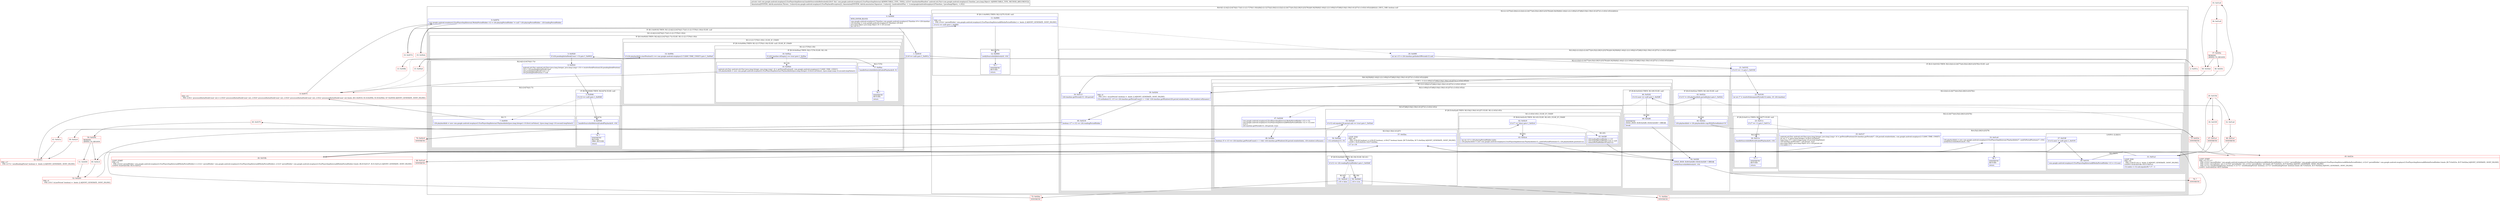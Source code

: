 digraph "CFG forcom.google.android.exoplayer2.ExoPlayerImplInternal.handleSourceInfoRefreshed(Landroid\/util\/Pair;)V" {
subgraph cluster_Region_2010020626 {
label = "R(4:0|(1:(2:4|(2:(2:6|74)|(1:7)))(1:(1:(2:17|76)(1:18))))|9|(2:(2:12|75)|(2:20|(2:(2:22|(2:(2:24|77)|(4:25|(2:28|31)|33|78)))|(6:34|39|40|(1:44)|(1:(2:(1:69)|(3:47|48|(3:54|(1:56)(1:61)|57)(1:(1:63)(1:65)))))|64))))) | DECL_VAR: boolean null\l";
node [shape=record,color=blue];
Node_0 [shape=record,label="{0\:\ 0x0000|MTH_ENTER_BLOCK\l|com.google.android.exoplayer2.Timeline com.google.android.exoplayer2.Timeline r9 = r24.timeline\lr24.timeline = (com.google.android.exoplayer2.Timeline) r25.first\ljava.lang.Object java.lang.Object r6 = r25.second\lint r16 = 0\l}"];
subgraph cluster_IfRegion_1565053265 {
label = "IF [B:1:0x0018] THEN: R(1:(2:4|(2:(2:6|74)|(1:7)))(1:(1:(2:17|76)(1:18)))) ELSE: null";
node [shape=record,color=blue];
Node_1 [shape=record,label="{1\:\ 0x0018|if (r9 == null) goto L_0x001a\l}"];
subgraph cluster_Region_868383086 {
label = "R(1:(2:4|(2:(2:6|74)|(1:7)))(1:(1:(2:17|76)(1:18))))";
node [shape=record,color=blue];
subgraph cluster_IfRegion_1865301091 {
label = "IF [B:3:0x0020] THEN: R(2:4|(2:(2:6|74)|(1:7))) ELSE: R(1:(1:(2:17|76)(1:18)))";
node [shape=record,color=blue];
Node_3 [shape=record,label="{3\:\ 0x0020|if (r24.pendingInitialSeekCount \> 0) goto L_0x0022\l}"];
subgraph cluster_Region_1418994244 {
label = "R(2:4|(2:(2:6|74)|(1:7)))";
node [shape=record,color=blue];
Node_4 [shape=record,label="{4\:\ 0x0022|android.util.Pair android.util.Pair\<java.lang.Integer, java.lang.Long\> r14 = resolveSeekPosition(r24.pendingSeekPosition)\lr16 = r24.pendingInitialSeekCount\lr24.pendingInitialSeekCount = 0\lr24.pendingSeekPosition = null\l}"];
subgraph cluster_Region_1950662174 {
label = "R(2:(2:6|74)|(1:7))";
node [shape=record,color=blue];
subgraph cluster_IfRegion_1071040875 {
label = "IF [B:5:0x0046] THEN: R(2:6|74) ELSE: null";
node [shape=record,color=blue];
Node_5 [shape=record,label="{5\:\ 0x0046|if (r14 == null) goto L_0x0048\l}"];
subgraph cluster_Region_522900954 {
label = "R(2:6|74)";
node [shape=record,color=blue];
Node_6 [shape=record,label="{6\:\ 0x0048|handleSourceInfoRefreshEndedPlayback(r6, r16)\l}"];
Node_74 [shape=record,label="{74\:\ ?|SYNTHETIC\lRETURN\lORIG_RETURN\l|return\l}"];
}
}
subgraph cluster_Region_1582685994 {
label = "R(1:7)";
node [shape=record,color=blue];
Node_7 [shape=record,label="{7\:\ 0x0050|r24.playbackInfo = new com.google.android.exoplayer2.ExoPlayerImplInternal.PlaybackInfo(((java.lang.Integer) r14.first).intValue(), ((java.lang.Long) r14.second).longValue())\l}"];
}
}
}
subgraph cluster_Region_1015388675 {
label = "R(1:(1:(2:17|76)(1:18))) | ELSE_IF_CHAIN\l";
node [shape=record,color=blue];
subgraph cluster_IfRegion_472681972 {
label = "IF [B:14:0x009e] THEN: R(1:(2:17|76)(1:18)) ELSE: null | ELSE_IF_CHAIN\l";
node [shape=record,color=blue];
Node_14 [shape=record,label="{14\:\ 0x009e|if (r24.playbackInfo.startPositionUs == com.google.android.exoplayer2.C1260C.TIME_UNSET) goto L_0x00a0\l}"];
subgraph cluster_Region_50292534 {
label = "R(1:(2:17|76)(1:18))";
node [shape=record,color=blue];
subgraph cluster_IfRegion_1394253113 {
label = "IF [B:16:0x00aa] THEN: R(2:17|76) ELSE: R(1:18)";
node [shape=record,color=blue];
Node_16 [shape=record,label="{16\:\ 0x00aa|if (r24.timeline.isEmpty() == true) goto L_0x00ac\l}"];
subgraph cluster_Region_456670150 {
label = "R(2:17|76)";
node [shape=record,color=blue];
Node_17 [shape=record,label="{17\:\ 0x00ac|handleSourceInfoRefreshEndedPlayback(r6, 0)\l}"];
Node_76 [shape=record,label="{76\:\ ?|SYNTHETIC\lRETURN\l|return\l}"];
}
subgraph cluster_Region_484022069 {
label = "R(1:18)";
node [shape=record,color=blue];
Node_18 [shape=record,label="{18\:\ 0x00b4|android.util.Pair android.util.Pair\<java.lang.Integer, java.lang.Long\> r4 = getPeriodPosition(0, com.google.android.exoplayer2.C1260C.TIME_UNSET)\lr24.playbackInfo = new com.google.android.exoplayer2.ExoPlayerImplInternal.PlaybackInfo(((java.lang.Integer) r4.first).intValue(), ((java.lang.Long) r4.second).longValue())\l}"];
}
}
}
}
}
}
}
}
Node_9 [shape=record,label="{9\:\ 0x007b|com.google.android.exoplayer2.ExoPlayerImplInternal.MediaPeriodHolder r12 = r24.playingPeriodHolder != null ? r24.playingPeriodHolder : r24.loadingPeriodHolder\l}"];
subgraph cluster_Region_1138704603 {
label = "R(2:(2:12|75)|(2:20|(2:(2:22|(2:(2:24|77)|(4:25|(2:28|31)|33|78)))|(6:34|39|40|(1:44)|(1:(2:(1:69)|(3:47|48|(3:54|(1:56)(1:61)|57)(1:(1:63)(1:65)))))|64))))";
node [shape=record,color=blue];
subgraph cluster_IfRegion_98054862 {
label = "IF [B:11:0x0081] THEN: R(2:12|75) ELSE: null";
node [shape=record,color=blue];
Node_11 [shape=record,label="{11\:\ 0x0081|PHI: r12 \l  PHI: (r12v1 'periodHolder' com.google.android.exoplayer2.ExoPlayerImplInternal$MediaPeriodHolder) =  binds: [] A[DONT_GENERATE, DONT_INLINE]\l|if (r12 == null) goto L_0x0083\l}"];
subgraph cluster_Region_14791593 {
label = "R(2:12|75)";
node [shape=record,color=blue];
Node_12 [shape=record,label="{12\:\ 0x0083|notifySourceInfoRefresh(r6, r16)\l}"];
Node_75 [shape=record,label="{75\:\ ?|SYNTHETIC\lRETURN\l|return\l}"];
}
}
subgraph cluster_Region_1881912883 {
label = "R(2:20|(2:(2:22|(2:(2:24|77)|(4:25|(2:28|31)|33|78)))|(6:34|39|40|(1:44)|(1:(2:(1:69)|(3:47|48|(3:54|(1:56)(1:61)|57)(1:(1:63)(1:65)))))|64)))";
node [shape=record,color=blue];
Node_20 [shape=record,label="{20\:\ 0x00f0|int int r13 = r24.timeline.getIndexOfPeriod(r12.uid)\l}"];
subgraph cluster_Region_1004811897 {
label = "R(2:(2:22|(2:(2:24|77)|(4:25|(2:28|31)|33|78)))|(6:34|39|40|(1:44)|(1:(2:(1:69)|(3:47|48|(3:54|(1:56)(1:61)|57)(1:(1:63)(1:65)))))|64))";
node [shape=record,color=blue];
subgraph cluster_IfRegion_453169057 {
label = "IF [B:21:0x0102] THEN: R(2:22|(2:(2:24|77)|(4:25|(2:28|31)|33|78))) ELSE: null";
node [shape=record,color=blue];
Node_21 [shape=record,label="{21\:\ 0x0102|if (r13 == \-1) goto L_0x0104\l}"];
subgraph cluster_Region_1287708659 {
label = "R(2:22|(2:(2:24|77)|(4:25|(2:28|31)|33|78)))";
node [shape=record,color=blue];
Node_22 [shape=record,label="{22\:\ 0x0104|int int r7 = resolveSubsequentPeriod(r12.index, r9, r24.timeline)\l}"];
subgraph cluster_Region_1121661156 {
label = "R(2:(2:24|77)|(4:25|(2:28|31)|33|78))";
node [shape=record,color=blue];
subgraph cluster_IfRegion_83716100 {
label = "IF [B:23:0x011c] THEN: R(2:24|77) ELSE: null";
node [shape=record,color=blue];
Node_23 [shape=record,label="{23\:\ 0x011c|if (r7 == \-1) goto L_0x011e\l}"];
subgraph cluster_Region_1251269377 {
label = "R(2:24|77)";
node [shape=record,color=blue];
Node_24 [shape=record,label="{24\:\ 0x011e|handleSourceInfoRefreshEndedPlayback(r6, r16)\l}"];
Node_77 [shape=record,label="{77\:\ ?|SYNTHETIC\lRETURN\l|return\l}"];
}
}
subgraph cluster_Region_64570252 {
label = "R(4:25|(2:28|31)|33|78)";
node [shape=record,color=blue];
Node_25 [shape=record,label="{25\:\ 0x0127|android.util.Pair android.util.Pair\<java.lang.Integer, java.lang.Long\> r4 = getPeriodPosition(r24.timeline.getPeriod(r7, r24.period).windowIndex, com.google.android.exoplayer2.C1260C.TIME_UNSET)\lint int r7 = ((java.lang.Integer) r4.first).intValue()\llong long r10 = ((java.lang.Long) r4.second).longValue()\lr24.timeline.getPeriod(r7, r24.period, true)\ljava.lang.Object java.lang.Object r8 = r24.period.uid\lr12.index = \-1\l}"];
subgraph cluster_LoopRegion_1899294648 {
label = "LOOP:0: (2:28|31)";
node [shape=record,color=blue];
Node_27 [shape=record,label="{27\:\ 0x018f|if (r12.next != null) goto L_0x0191\l}"];
subgraph cluster_Region_1907906237 {
label = "R(2:28|31)";
node [shape=record,color=blue];
Node_28 [shape=record,label="{28\:\ 0x0191|com.google.android.exoplayer2.ExoPlayerImplInternal$MediaPeriodHolder r12 = r12.next\l}"];
Node_31 [shape=record,label="{31\:\ 0x01a1|LOOP_END\lPHI: r18 \l  PHI: (r18v53 int) =  binds: [] A[DONT_GENERATE, DONT_INLINE]\lLOOP:0: B:26:0x018b\-\>B:31:0x01a1\l|r12.index = r12.uid.equals(r8) ? r7 : \-1\l}"];
}
}
Node_33 [shape=record,label="{33\:\ 0x01a9|r24.playbackInfo = new com.google.android.exoplayer2.ExoPlayerImplInternal.PlaybackInfo(r7, seekToPeriodPosition(r7, r10))\lnotifySourceInfoRefresh(r6, r16)\l}"];
Node_78 [shape=record,label="{78\:\ ?|SYNTHETIC\lRETURN\l|return\l}"];
}
}
}
}
subgraph cluster_Region_1499835962 {
label = "R(6:34|39|40|(1:44)|(1:(2:(1:69)|(3:47|48|(3:54|(1:56)(1:61)|57)(1:(1:63)(1:65)))))|64)";
node [shape=record,color=blue];
Node_34 [shape=record,label="{34\:\ 0x01c5|r24.timeline.getPeriod(r13, r24.period)\l}"];
Node_39 [shape=record,label="{39\:\ 0x020d|PHI: r5 \l  PHI: (r5v1 'isLastPeriod' boolean) =  binds: [] A[DONT_GENERATE, DONT_INLINE]\l|r12.setIndex(r13, r13 == r24.timeline.getPeriodCount() + \-1 && !r24.timeline.getWindow(r24.period.windowIndex, r24.window).isDynamic)\l}"];
Node_40 [shape=record,label="{40\:\ 0x0218|boolean r17 = r12 == r24.readingPeriodHolder\l}"];
subgraph cluster_IfRegion_1638479973 {
label = "IF [B:43:0x022a] THEN: R(1:44) ELSE: null";
node [shape=record,color=blue];
Node_43 [shape=record,label="{43\:\ 0x022a|if (r13 != r24.playbackInfo.periodIndex) goto L_0x022c\l}"];
subgraph cluster_Region_1510928335 {
label = "R(1:44)";
node [shape=record,color=blue];
Node_44 [shape=record,label="{44\:\ 0x022c|r24.playbackInfo = r24.playbackInfo.copyWithPeriodIndex(r13)\l}"];
}
}
subgraph cluster_LoopRegion_1169137363 {
label = "LOOP:1: (1:(2:(1:69)|(3:47|48|(3:54|(1:56)(1:61)|57)(1:(1:63)(1:65)))))";
node [shape=record,color=blue];
subgraph cluster_Region_2085603109 {
label = "R(1:(2:(1:69)|(3:47|48|(3:54|(1:56)(1:61)|57)(1:(1:63)(1:65)))))";
node [shape=record,color=blue];
subgraph cluster_Region_1719824683 {
label = "R(2:(1:69)|(3:47|48|(3:54|(1:56)(1:61)|57)(1:(1:63)(1:65))))";
node [shape=record,color=blue];
subgraph cluster_IfRegion_1840952245 {
label = "IF [B:46:0x0242] THEN: R(1:69) ELSE: null";
node [shape=record,color=blue];
Node_46 [shape=record,label="{46\:\ 0x0242|if (r12.next == null) goto L_0x02f6\l}"];
subgraph cluster_Region_2101686543 {
label = "R(1:69)";
node [shape=record,color=blue];
Node_69 [shape=record,label="{69\:\ 0x02f6|SYNTHETIC\lEDGE_INSN: B:69:0x02f6\-\>B:64:0x02f6 ?: BREAK  \l|break\l}"];
}
}
subgraph cluster_Region_951363332 {
label = "R(3:47|48|(3:54|(1:56)(1:61)|57)(1:(1:63)(1:65)))";
node [shape=record,color=blue];
Node_47 [shape=record,label="{47\:\ 0x0244|com.google.android.exoplayer2.ExoPlayerImplInternal.MediaPeriodHolder r15 = r12\lcom.google.android.exoplayer2.ExoPlayerImplInternal$MediaPeriodHolder r12 = r12.next\lr13++\lr24.timeline.getPeriod(r13, r24.period, true)\l}"];
Node_48 [shape=record,label="{48\:\ 0x026e|boolean r5 = r13 == r24.timeline.getPeriodCount() + \-1 && !r24.timeline.getWindow(r24.period.windowIndex, r24.window).isDynamic\l}"];
subgraph cluster_IfRegion_1577323777 {
label = "IF [B:53:0x02a9] THEN: R(3:54|(1:56)(1:61)|57) ELSE: R(1:(1:63)(1:65))";
node [shape=record,color=blue];
Node_53 [shape=record,label="{53\:\ 0x02a9|if (r12.uid.equals(r24.period.uid) == true) goto L_0x02ab\l}"];
subgraph cluster_Region_445520461 {
label = "R(3:54|(1:56)(1:61)|57)";
node [shape=record,color=blue];
Node_54 [shape=record,label="{54\:\ 0x02ab|r12.setIndex(r13, r5)\l}"];
subgraph cluster_IfRegion_926526721 {
label = "IF [B:55:0x02b6] THEN: R(1:56) ELSE: R(1:61)";
node [shape=record,color=blue];
Node_55 [shape=record,label="{55\:\ 0x02b6|if (r12 == r24.readingPeriodHolder) goto L_0x02b8\l}"];
subgraph cluster_Region_75277272 {
label = "R(1:56)";
node [shape=record,color=blue];
Node_56 [shape=record,label="{56\:\ 0x02b8|r18 = true\l}"];
}
subgraph cluster_Region_690045348 {
label = "R(1:61)";
node [shape=record,color=blue];
Node_61 [shape=record,label="{61\:\ 0x02c6|r18 = false\l}"];
}
}
Node_57 [shape=record,label="{57\:\ 0x02ba|LOOP_END\lPHI: r18 \l  PHI: (r18v26 boolean) = (r18v25 boolean), (r18v27 boolean) binds: [B:72:0x02ba, B:71:0x02ba] A[DONT_GENERATE, DONT_INLINE]\lLOOP:1: B:45:0x023e\-\>B:57:0x02ba\l|r17 \|= r18\l}"];
}
subgraph cluster_Region_1151693170 {
label = "R(1:(1:63)(1:65)) | ELSE_IF_CHAIN\l";
node [shape=record,color=blue];
subgraph cluster_IfRegion_210862617 {
label = "IF [B:62:0x02c9] THEN: R(1:63) ELSE: R(1:65) | ELSE_IF_CHAIN\l";
node [shape=record,color=blue];
Node_62 [shape=record,label="{62\:\ 0x02c9|if (r17 == false) goto L_0x02cb\l}"];
subgraph cluster_Region_31665133 {
label = "R(1:63)";
node [shape=record,color=blue];
Node_63 [shape=record,label="{63\:\ 0x02cb|int int r13 = r24.playingPeriodHolder.index\lr24.playbackInfo = new com.google.android.exoplayer2.ExoPlayerImplInternal.PlaybackInfo(r13, seekToPeriodPosition(r13, r24.playbackInfo.positionUs))\l}"];
}
subgraph cluster_Region_262575944 {
label = "R(1:65)";
node [shape=record,color=blue];
Node_65 [shape=record,label="{65\:\ 0x02ff|r24.loadingPeriodHolder = r15\lr24.loadingPeriodHolder.next = null\lreleasePeriodHoldersFrom(r12)\l}"];
}
}
}
}
}
}
}
}
Node_64 [shape=record,label="{64\:\ 0x02f6|EDGE_INSN: B:69:0x02f6\-\>B:64:0x02f6 ?: BREAK  \l|notifySourceInfoRefresh(r6, r16)\l}"];
}
}
}
}
}
Node_2 [shape=record,color=red,label="{2\:\ 0x001a}"];
Node_8 [shape=record,color=red,label="{8\:\ 0x0075|PHI: r16 \l  PHI: (r16v1 'processedInitialSeekCount' int) = (r16v0 'processedInitialSeekCount' int), (r16v0 'processedInitialSeekCount' int), (r16v0 'processedInitialSeekCount' int), (r16v2 'processedInitialSeekCount' int) binds: [B:1:0x0018, B:14:0x009e, B:18:0x00b4, B:7:0x0050] A[DONT_GENERATE, DONT_INLINE]\l}"];
Node_10 [shape=record,color=red,label="{10\:\ 0x007d}"];
Node_13 [shape=record,color=red,label="{13\:\ 0x008b}"];
Node_15 [shape=record,color=red,label="{15\:\ 0x00a0}"];
Node_19 [shape=record,color=red,label="{19\:\ 0x00eb}"];
Node_26 [shape=record,color=red,label="{26\:\ 0x018b|LOOP_START\lPHI: r12 \l  PHI: (r12v4 'periodHolder' com.google.android.exoplayer2.ExoPlayerImplInternal$MediaPeriodHolder) = (r12v1 'periodHolder' com.google.android.exoplayer2.ExoPlayerImplInternal$MediaPeriodHolder), (r12v5 'periodHolder' com.google.android.exoplayer2.ExoPlayerImplInternal$MediaPeriodHolder) binds: [B:25:0x0127, B:31:0x01a1] A[DONT_GENERATE, DONT_INLINE]\lLOOP:0: B:26:0x018b\-\>B:31:0x01a1\l}"];
Node_29 [shape=record,color=red,label="{29\:\ 0x019d}"];
Node_30 [shape=record,color=red,label="{30\:\ 0x019f}"];
Node_32 [shape=record,color=red,label="{32\:\ 0x01a6}"];
Node_35 [shape=record,color=red,label="{35\:\ 0x01e6}"];
Node_36 [shape=record,color=red,label="{36\:\ 0x01e8}"];
Node_37 [shape=record,color=red,label="{37\:\ 0x020a|REMOVE\lADDED_TO_REGION\l}"];
Node_38 [shape=record,color=red,label="{38\:\ 0x020c}"];
Node_41 [shape=record,color=red,label="{41\:\ 0x021a}"];
Node_42 [shape=record,color=red,label="{42\:\ 0x021c|PHI: r17 \l  PHI: (r17v1 'seenReadingPeriod' boolean) =  binds: [] A[DONT_GENERATE, DONT_INLINE]\l}"];
Node_45 [shape=record,color=red,label="{45\:\ 0x023e|LOOP_START\lPHI: r12 r13 r17 \l  PHI: (r12v2 'periodHolder' com.google.android.exoplayer2.ExoPlayerImplInternal$MediaPeriodHolder) = (r12v1 'periodHolder' com.google.android.exoplayer2.ExoPlayerImplInternal$MediaPeriodHolder), (r12v3 'periodHolder' com.google.android.exoplayer2.ExoPlayerImplInternal$MediaPeriodHolder) binds: [B:73:0x023e, B:57:0x02ba] A[DONT_GENERATE, DONT_INLINE]\l  PHI: (r13v1 'periodIndex' int) = (r13v0 'periodIndex' int), (r13v2 'periodIndex' int) binds: [B:73:0x023e, B:57:0x02ba] A[DONT_GENERATE, DONT_INLINE]\l  PHI: (r17v2 'seenReadingPeriod' boolean) = (r17v1 'seenReadingPeriod' boolean), (r17v3 'seenReadingPeriod' boolean) binds: [B:73:0x023e, B:57:0x02ba] A[DONT_GENERATE, DONT_INLINE]\lLOOP:1: B:45:0x023e\-\>B:57:0x02ba\l}"];
Node_49 [shape=record,color=red,label="{49\:\ 0x0270}"];
Node_50 [shape=record,color=red,label="{50\:\ 0x0292|REMOVE\lADDED_TO_REGION\l}"];
Node_51 [shape=record,color=red,label="{51\:\ 0x0294}"];
Node_52 [shape=record,color=red,label="{52\:\ 0x0295|PHI: r5 \l  PHI: (r5v3 'isLastPeriod' boolean) =  binds: [] A[DONT_GENERATE, DONT_INLINE]\l}"];
Node_58 [shape=record,color=red,label="{58\:\ 0x02bd}"];
Node_59 [shape=record,color=red,label="{59\:\ 0x02c0}"];
Node_60 [shape=record,color=red,label="{60\:\ 0x02c4}"];
Node_66 [shape=record,color=red,label="{66\:\ 0x01a9|SYNTHETIC\l}"];
Node_67 [shape=record,color=red,label="{67\:\ 0x01a1|SYNTHETIC\l}"];
Node_68 [shape=record,color=red,label="{68\:\ 0x01a1|SYNTHETIC\l}"];
Node_70 [shape=record,color=red,label="{70\:\ 0x02c9|SYNTHETIC\l}"];
Node_71 [shape=record,color=red,label="{71\:\ 0x02ba|SYNTHETIC\l}"];
Node_72 [shape=record,color=red,label="{72\:\ 0x02ba|SYNTHETIC\l}"];
Node_73 [shape=record,color=red,label="{73\:\ 0x023e|SYNTHETIC\l}"];
Node_79 [shape=record,color=red,label="{79\:\ ?|SYNTHETIC\l}"];
MethodNode[shape=record,label="{private void com.google.android.exoplayer2.ExoPlayerImplInternal.handleSourceInfoRefreshed((r24v0 'this' com.google.android.exoplayer2.ExoPlayerImplInternal A[IMMUTABLE_TYPE, THIS]), (r25v0 'timelineAndManifest' android.util.Pair\<com.google.android.exoplayer2.Timeline, java.lang.Object\> A[IMMUTABLE_TYPE, METHOD_ARGUMENT]))  | Annotation[SYSTEM, dalvik.annotation.Throws, \{value=[com.google.android.exoplayer2.ExoPlaybackException]\}], Annotation[SYSTEM, dalvik.annotation.Signature, \{value=[(, Landroid\/util\/Pair, \<, Lcom\/google\/android\/exoplayer2\/Timeline;, Ljava\/lang\/Object;, \>;)V]\}]\l}"];
MethodNode -> Node_0;
Node_0 -> Node_1;
Node_1 -> Node_2;
Node_1 -> Node_8[style=dashed];
Node_3 -> Node_4;
Node_3 -> Node_13[style=dashed];
Node_4 -> Node_5;
Node_5 -> Node_6;
Node_5 -> Node_7[style=dashed];
Node_6 -> Node_74;
Node_7 -> Node_8;
Node_14 -> Node_8[style=dashed];
Node_14 -> Node_15;
Node_16 -> Node_17;
Node_16 -> Node_18[style=dashed];
Node_17 -> Node_76;
Node_18 -> Node_8;
Node_9 -> Node_10;
Node_9 -> Node_19;
Node_11 -> Node_12;
Node_11 -> Node_20[style=dashed];
Node_12 -> Node_75;
Node_20 -> Node_21;
Node_21 -> Node_22;
Node_21 -> Node_34[style=dashed];
Node_22 -> Node_23;
Node_23 -> Node_24;
Node_23 -> Node_25[style=dashed];
Node_24 -> Node_77;
Node_25 -> Node_26;
Node_27 -> Node_28;
Node_27 -> Node_66[style=dashed];
Node_28 -> Node_29;
Node_31 -> Node_26;
Node_33 -> Node_78;
Node_34 -> Node_35;
Node_39 -> Node_40;
Node_40 -> Node_41;
Node_40 -> Node_59;
Node_43 -> Node_44;
Node_43 -> Node_73[style=dashed];
Node_44 -> Node_73;
Node_46 -> Node_47[style=dashed];
Node_46 -> Node_69;
Node_69 -> Node_64;
Node_47 -> Node_48;
Node_48 -> Node_49;
Node_48 -> Node_60;
Node_53 -> Node_54;
Node_53 -> Node_70[style=dashed];
Node_54 -> Node_55;
Node_55 -> Node_56;
Node_55 -> Node_61[style=dashed];
Node_56 -> Node_71;
Node_61 -> Node_72;
Node_57 -> Node_45;
Node_62 -> Node_63;
Node_62 -> Node_65[style=dashed];
Node_63 -> Node_64;
Node_65 -> Node_64;
Node_64 -> Node_79;
Node_2 -> Node_3;
Node_8 -> Node_9;
Node_10 -> Node_11;
Node_13 -> Node_14;
Node_15 -> Node_16;
Node_19 -> Node_11;
Node_26 -> Node_27;
Node_29 -> Node_30;
Node_29 -> Node_32;
Node_30 -> Node_67;
Node_32 -> Node_68;
Node_35 -> Node_36;
Node_35 -> Node_58;
Node_36 -> Node_37;
Node_37 -> Node_38;
Node_37 -> Node_58;
Node_38 -> Node_39;
Node_41 -> Node_42;
Node_42 -> Node_43;
Node_45 -> Node_46;
Node_49 -> Node_50;
Node_50 -> Node_51;
Node_50 -> Node_60;
Node_51 -> Node_52;
Node_52 -> Node_53;
Node_58 -> Node_39;
Node_59 -> Node_42;
Node_60 -> Node_52;
Node_66 -> Node_33;
Node_67 -> Node_31;
Node_68 -> Node_31;
Node_70 -> Node_62;
Node_71 -> Node_57;
Node_72 -> Node_57;
Node_73 -> Node_45;
}


